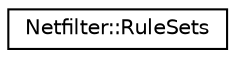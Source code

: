 digraph "Graphical Class Hierarchy"
{
 // LATEX_PDF_SIZE
  edge [fontname="Helvetica",fontsize="10",labelfontname="Helvetica",labelfontsize="10"];
  node [fontname="Helvetica",fontsize="10",shape=record];
  rankdir="LR";
  Node0 [label="Netfilter::RuleSets",height=0.2,width=0.4,color="black", fillcolor="white", style="filled",URL="$structNetfilter_1_1RuleSets.html",tooltip=" "];
}
